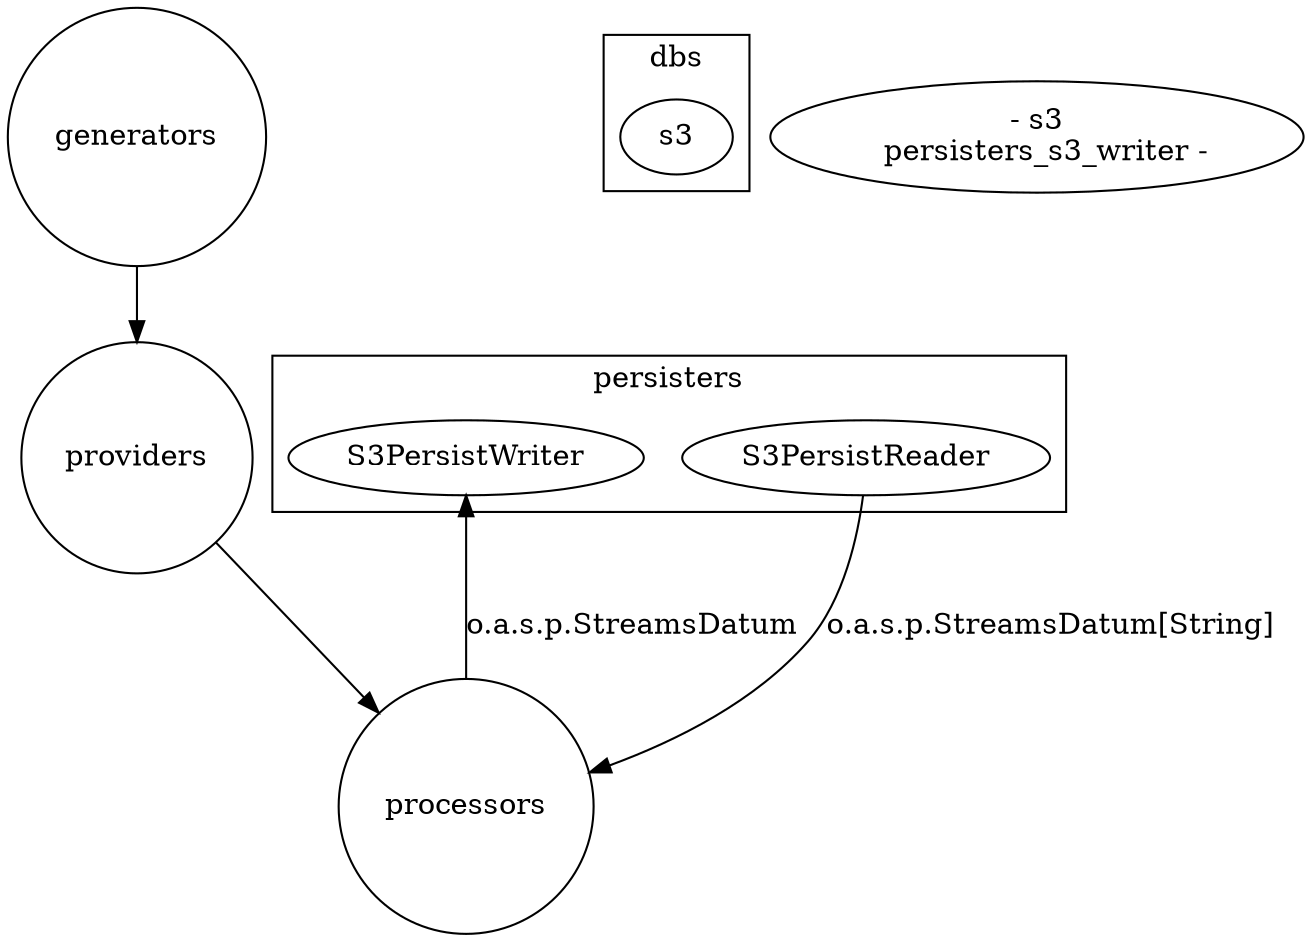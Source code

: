 digraph g {

  graph [compound = true];

  //presentation
  splines = true;
  overlap = false;
  rankdir = TB;

  generators [label="generators", shape="circle"];
  providers [label="providers", shape="circle"];
  processors [label="processors", shape="circle"];

  subgraph cluster_persisters {
    label="persisters";
    persisters_s3_reader [label="S3PersistReader"]
    persisters_s3_writer [label="S3PersistWriter"]
  }

  subgraph cluster_dbs {
    label="dbs";
    s3 [label="s3"]
  }

  generators -> providers
  providers -> processors
  processors -> persisters_s3_writer [label="o.a.s.p.StreamsDatum"]
  persisters_s3_reader -> processors [label="o.a.s.p.StreamsDatum[String]"]
  persisters_s3_reader <- s3
  persisters_s3_writer -> s3

}
